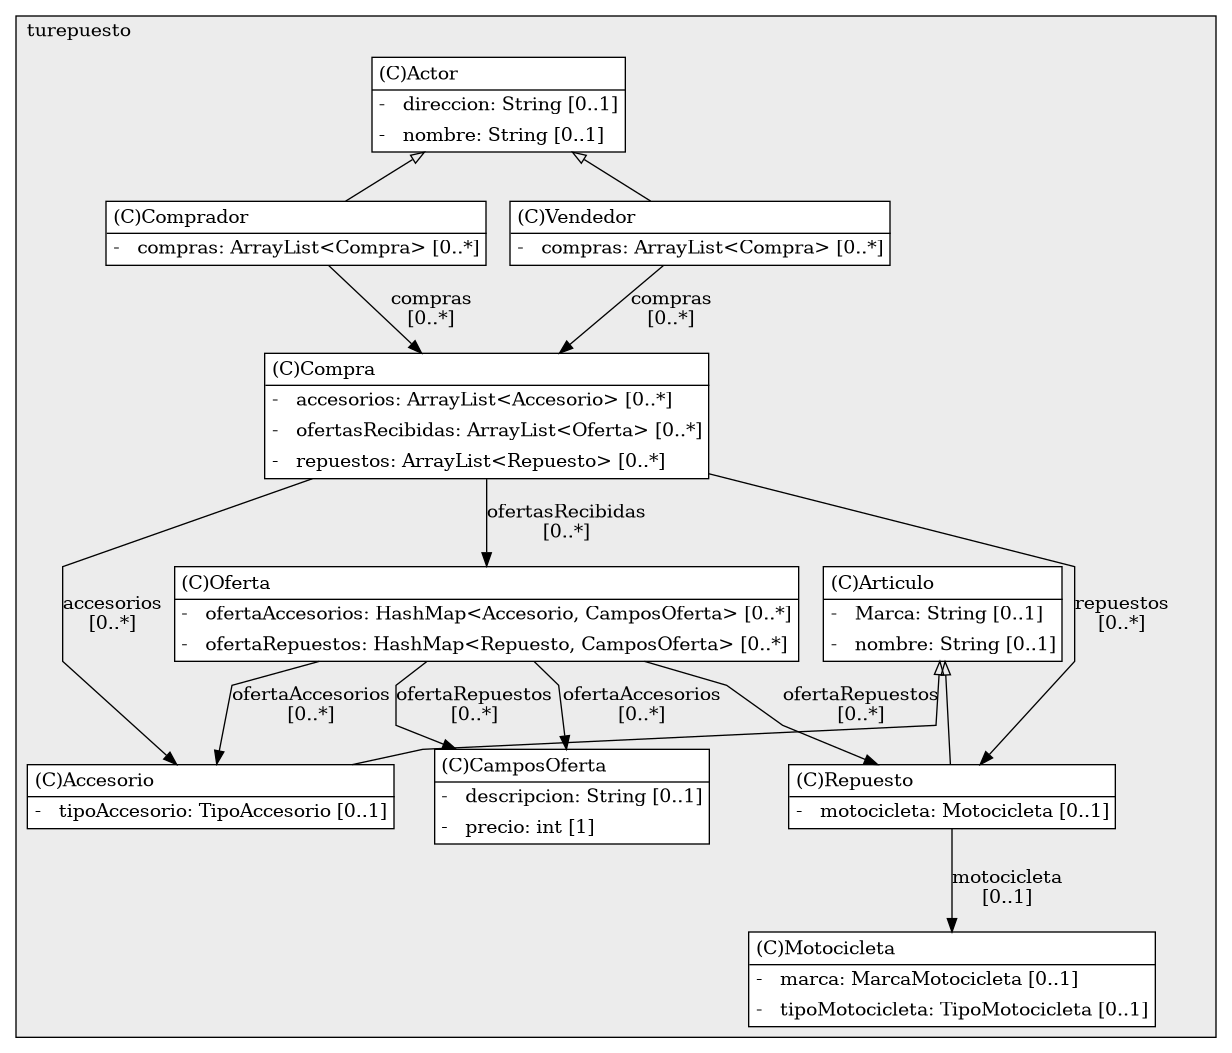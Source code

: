 @startuml

/' diagram meta data start
config=StructureConfiguration;
{
  "projectClassification": {
    "searchMode": "OpenProject", // OpenProject, AllProjects
    "includedProjects": "",
    "pathEndKeywords": "*.impl",
    "isClientPath": "",
    "isClientName": "",
    "isTestPath": "",
    "isTestName": "",
    "isMappingPath": "",
    "isMappingName": "",
    "isDataAccessPath": "",
    "isDataAccessName": "",
    "isDataStructurePath": "",
    "isDataStructureName": "",
    "isInterfaceStructuresPath": "",
    "isInterfaceStructuresName": "",
    "isEntryPointPath": "",
    "isEntryPointName": "",
    "treatFinalFieldsAsMandatory": false
  },
  "graphRestriction": {
    "classPackageExcludeFilter": "",
    "classPackageIncludeFilter": "",
    "classNameExcludeFilter": "",
    "classNameIncludeFilter": "",
    "methodNameExcludeFilter": "",
    "methodNameIncludeFilter": "",
    "removeByInheritance": "", // inheritance/annotation based filtering is done in a second step
    "removeByAnnotation": "",
    "removeByClassPackage": "", // cleanup the graph after inheritance/annotation based filtering is done
    "removeByClassName": "",
    "cutMappings": false,
    "cutEnum": true,
    "cutTests": true,
    "cutClient": true,
    "cutDataAccess": true,
    "cutInterfaceStructures": true,
    "cutDataStructures": true,
    "cutGetterAndSetter": true,
    "cutConstructors": true
  },
  "graphTraversal": {
    "forwardDepth": 6,
    "backwardDepth": 6,
    "classPackageExcludeFilter": "",
    "classPackageIncludeFilter": "",
    "classNameExcludeFilter": "",
    "classNameIncludeFilter": "",
    "methodNameExcludeFilter": "",
    "methodNameIncludeFilter": "",
    "hideMappings": false,
    "hideDataStructures": false,
    "hidePrivateMethods": true,
    "hideInterfaceCalls": true, // indirection: implementation -> interface (is hidden) -> implementation
    "onlyShowApplicationEntryPoints": false, // root node is included
    "useMethodCallsForStructureDiagram": "ForwardOnly" // ForwardOnly, BothDirections, No
  },
  "details": {
    "aggregation": "GroupByClass", // ByClass, GroupByClass, None
    "showClassGenericTypes": true,
    "showMethods": true,
    "showMethodParameterNames": true,
    "showMethodParameterTypes": true,
    "showMethodReturnType": true,
    "showPackageLevels": 2,
    "showDetailedClassStructure": true
  },
  "rootClass": "turepuesto.Compra",
  "extensionCallbackMethod": "" // qualified.class.name#methodName - signature: public static String method(String)
}
diagram meta data end '/



digraph g {
    rankdir="TB"
    splines=polyline
    

'nodes 
subgraph cluster_3708 { 
   	label=turepuesto
	labeljust=l
	fillcolor="#ececec"
	style=filled
   
   Accesorio3708[
	label=<<TABLE BORDER="1" CELLBORDER="0" CELLPADDING="4" CELLSPACING="0">
<TR><TD ALIGN="LEFT" >(C)Accesorio</TD></TR>
<HR/>
<TR><TD ALIGN="LEFT" >-   tipoAccesorio: TipoAccesorio [0..1]</TD></TR>
</TABLE>>
	style=filled
	margin=0
	shape=plaintext
	fillcolor="#FFFFFF"
];

Actor3708[
	label=<<TABLE BORDER="1" CELLBORDER="0" CELLPADDING="4" CELLSPACING="0">
<TR><TD ALIGN="LEFT" >(C)Actor</TD></TR>
<HR/>
<TR><TD ALIGN="LEFT" >-   direccion: String [0..1]</TD></TR>
<TR><TD ALIGN="LEFT" >-   nombre: String [0..1]</TD></TR>
</TABLE>>
	style=filled
	margin=0
	shape=plaintext
	fillcolor="#FFFFFF"
];

Articulo3708[
	label=<<TABLE BORDER="1" CELLBORDER="0" CELLPADDING="4" CELLSPACING="0">
<TR><TD ALIGN="LEFT" >(C)Articulo</TD></TR>
<HR/>
<TR><TD ALIGN="LEFT" >-   Marca: String [0..1]</TD></TR>
<TR><TD ALIGN="LEFT" >-   nombre: String [0..1]</TD></TR>
</TABLE>>
	style=filled
	margin=0
	shape=plaintext
	fillcolor="#FFFFFF"
];

CamposOferta3708[
	label=<<TABLE BORDER="1" CELLBORDER="0" CELLPADDING="4" CELLSPACING="0">
<TR><TD ALIGN="LEFT" >(C)CamposOferta</TD></TR>
<HR/>
<TR><TD ALIGN="LEFT" >-   descripcion: String [0..1]</TD></TR>
<TR><TD ALIGN="LEFT" >-   precio: int [1]</TD></TR>
</TABLE>>
	style=filled
	margin=0
	shape=plaintext
	fillcolor="#FFFFFF"
];

Compra3708[
	label=<<TABLE BORDER="1" CELLBORDER="0" CELLPADDING="4" CELLSPACING="0">
<TR><TD ALIGN="LEFT" >(C)Compra</TD></TR>
<HR/>
<TR><TD ALIGN="LEFT" >-   accesorios: ArrayList&lt;Accesorio&gt; [0..*]</TD></TR>
<TR><TD ALIGN="LEFT" >-   ofertasRecibidas: ArrayList&lt;Oferta&gt; [0..*]</TD></TR>
<TR><TD ALIGN="LEFT" >-   repuestos: ArrayList&lt;Repuesto&gt; [0..*]</TD></TR>
</TABLE>>
	style=filled
	margin=0
	shape=plaintext
	fillcolor="#FFFFFF"
];

Comprador3708[
	label=<<TABLE BORDER="1" CELLBORDER="0" CELLPADDING="4" CELLSPACING="0">
<TR><TD ALIGN="LEFT" >(C)Comprador</TD></TR>
<HR/>
<TR><TD ALIGN="LEFT" >-   compras: ArrayList&lt;Compra&gt; [0..*]</TD></TR>
</TABLE>>
	style=filled
	margin=0
	shape=plaintext
	fillcolor="#FFFFFF"
];

Motocicleta3708[
	label=<<TABLE BORDER="1" CELLBORDER="0" CELLPADDING="4" CELLSPACING="0">
<TR><TD ALIGN="LEFT" >(C)Motocicleta</TD></TR>
<HR/>
<TR><TD ALIGN="LEFT" >-   marca: MarcaMotocicleta [0..1]</TD></TR>
<TR><TD ALIGN="LEFT" >-   tipoMotocicleta: TipoMotocicleta [0..1]</TD></TR>
</TABLE>>
	style=filled
	margin=0
	shape=plaintext
	fillcolor="#FFFFFF"
];

Oferta3708[
	label=<<TABLE BORDER="1" CELLBORDER="0" CELLPADDING="4" CELLSPACING="0">
<TR><TD ALIGN="LEFT" >(C)Oferta</TD></TR>
<HR/>
<TR><TD ALIGN="LEFT" >-   ofertaAccesorios: HashMap&lt;Accesorio, CamposOferta&gt; [0..*]</TD></TR>
<TR><TD ALIGN="LEFT" >-   ofertaRepuestos: HashMap&lt;Repuesto, CamposOferta&gt; [0..*]</TD></TR>
</TABLE>>
	style=filled
	margin=0
	shape=plaintext
	fillcolor="#FFFFFF"
];

Repuesto3708[
	label=<<TABLE BORDER="1" CELLBORDER="0" CELLPADDING="4" CELLSPACING="0">
<TR><TD ALIGN="LEFT" >(C)Repuesto</TD></TR>
<HR/>
<TR><TD ALIGN="LEFT" >-   motocicleta: Motocicleta [0..1]</TD></TR>
</TABLE>>
	style=filled
	margin=0
	shape=plaintext
	fillcolor="#FFFFFF"
];

Vendedor3708[
	label=<<TABLE BORDER="1" CELLBORDER="0" CELLPADDING="4" CELLSPACING="0">
<TR><TD ALIGN="LEFT" >(C)Vendedor</TD></TR>
<HR/>
<TR><TD ALIGN="LEFT" >-   compras: ArrayList&lt;Compra&gt; [0..*]</TD></TR>
</TABLE>>
	style=filled
	margin=0
	shape=plaintext
	fillcolor="#FFFFFF"
];
} 

'edges    
Actor3708 -> Comprador3708[arrowhead=none, arrowtail=empty, dir=both];
Actor3708 -> Vendedor3708[arrowhead=none, arrowtail=empty, dir=both];
Articulo3708 -> Accesorio3708[arrowhead=none, arrowtail=empty, dir=both];
Articulo3708 -> Repuesto3708[arrowhead=none, arrowtail=empty, dir=both];
Compra3708 -> Accesorio3708[label="accesorios
[0..*]"];
Compra3708 -> Oferta3708[label="ofertasRecibidas
[0..*]"];
Compra3708 -> Repuesto3708[label="repuestos
[0..*]"];
Comprador3708 -> Compra3708[label="compras
[0..*]"];
Oferta3708 -> Accesorio3708[label="ofertaAccesorios
[0..*]"];
Oferta3708 -> CamposOferta3708[label="ofertaAccesorios
[0..*]"];
Oferta3708 -> CamposOferta3708[label="ofertaRepuestos
[0..*]"];
Oferta3708 -> Repuesto3708[label="ofertaRepuestos
[0..*]"];
Repuesto3708 -> Motocicleta3708[label="motocicleta
[0..1]"];
Vendedor3708 -> Compra3708[label="compras
[0..*]"];
    
}
@enduml